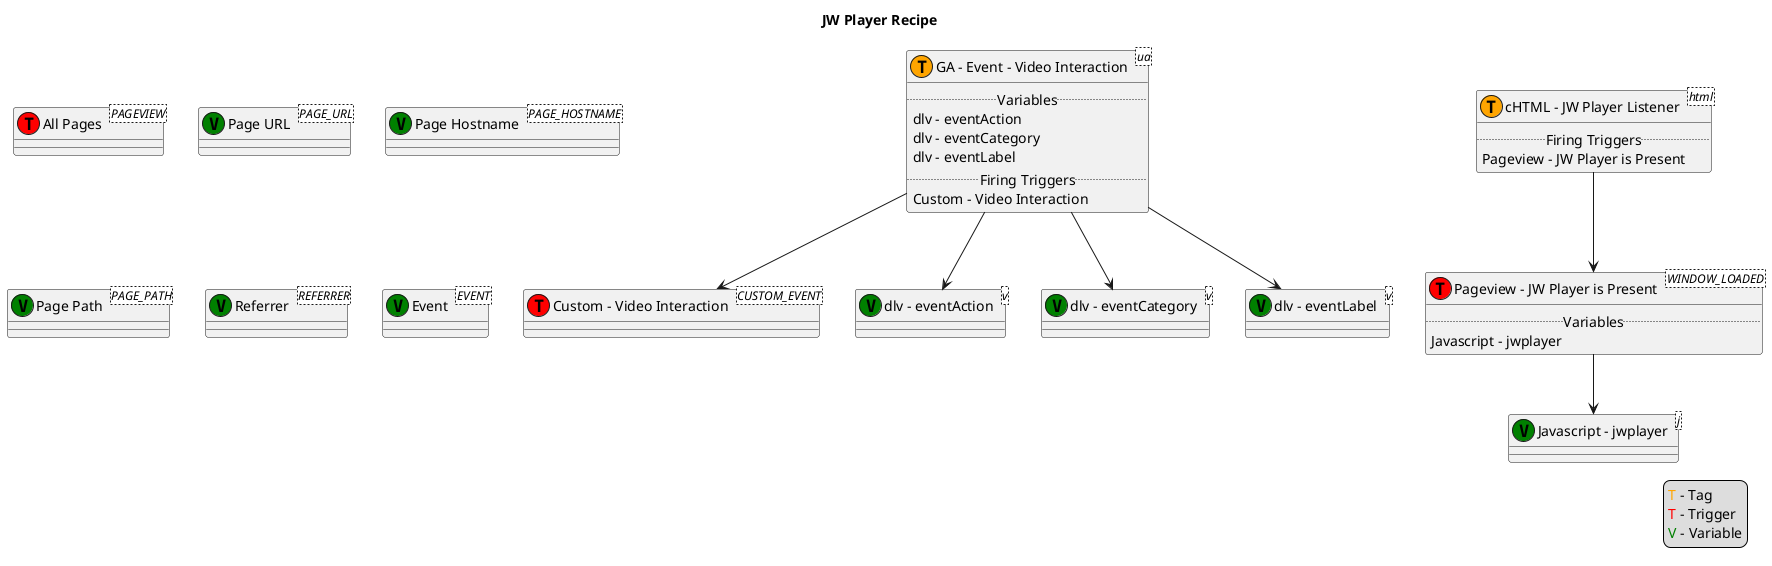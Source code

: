 @startuml
title JW Player Recipe
legend right
<color:orange>T</color> - Tag
<color:red>T</color> - Trigger
<color:green>V</color> - Variable
end legend
class "GA - Event - Video Interaction" as 02<ua> << (T, orange) >> {
    .. Variables ..
    dlv - eventAction
    dlv - eventCategory
    dlv - eventLabel
    .. Firing Triggers ..
    Custom - Video Interaction
}
class "cHTML - JW Player Listener" as 01<html> << (T, orange) >> {
    .. Firing Triggers ..
    Pageview - JW Player is Present
}
class "Custom - Video Interaction" as 17<CUSTOM_EVENT> << (T, red) >>
class "Pageview - JW Player is Present" as 15<WINDOW_LOADED> << (T, red) >> {
    .. Variables ..
    Javascript - jwplayer
}
class "All Pages" as 2147479553<PAGEVIEW> << (T, red) >>
class "Javascript - jwplayer" as 21<j> << (V, green) >>
class "dlv - eventAction" as 26<v> << (V, green) >>
class "dlv - eventCategory" as 25<v> << (V, green) >>
class "dlv - eventLabel" as 27<v> << (V, green) >>
class "Page URL"<PAGE_URL> << (V, green) >>
class "Page Hostname"<PAGE_HOSTNAME> << (V, green) >>
class "Page Path"<PAGE_PATH> << (V, green) >>
class "Referrer"<REFERRER> << (V, green) >>
class "Event"<EVENT> << (V, green) >>
02 --> 17
01 --> 15
15 --> 21
02 --> 26
02 --> 25
02 --> 27
@enduml